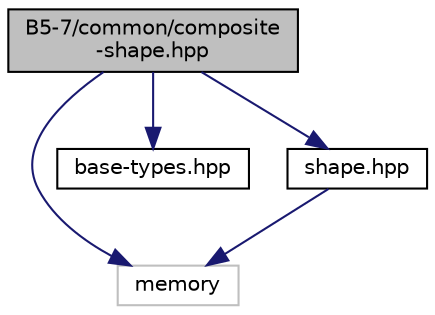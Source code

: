 digraph "B5-7/common/composite-shape.hpp"
{
 // LATEX_PDF_SIZE
  edge [fontname="Helvetica",fontsize="10",labelfontname="Helvetica",labelfontsize="10"];
  node [fontname="Helvetica",fontsize="10",shape=record];
  Node1 [label="B5-7/common/composite\l-shape.hpp",height=0.2,width=0.4,color="black", fillcolor="grey75", style="filled", fontcolor="black",tooltip=" "];
  Node1 -> Node2 [color="midnightblue",fontsize="10",style="solid",fontname="Helvetica"];
  Node2 [label="memory",height=0.2,width=0.4,color="grey75", fillcolor="white", style="filled",tooltip=" "];
  Node1 -> Node3 [color="midnightblue",fontsize="10",style="solid",fontname="Helvetica"];
  Node3 [label="base-types.hpp",height=0.2,width=0.4,color="black", fillcolor="white", style="filled",URL="$base-types_8hpp.html",tooltip=" "];
  Node1 -> Node4 [color="midnightblue",fontsize="10",style="solid",fontname="Helvetica"];
  Node4 [label="shape.hpp",height=0.2,width=0.4,color="black", fillcolor="white", style="filled",URL="$shape_8hpp.html",tooltip=" "];
  Node4 -> Node2 [color="midnightblue",fontsize="10",style="solid",fontname="Helvetica"];
}
